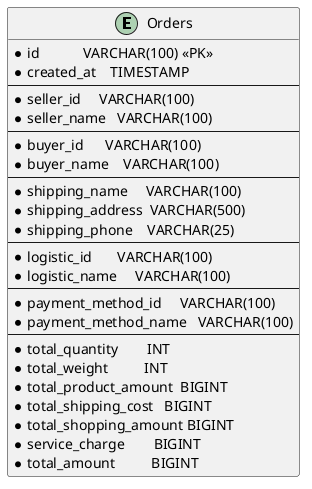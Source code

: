 @startuml tokopedia-order-history

entity Orders{
    * id            VARCHAR(100) <<PK>>
    * created_at    TIMESTAMP
    --
    * seller_id     VARCHAR(100)
    * seller_name   VARCHAR(100)
    --
    * buyer_id      VARCHAR(100)
    * buyer_name    VARCHAR(100)
    --
    * shipping_name     VARCHAR(100)
    * shipping_address  VARCHAR(500)
    * shipping_phone    VARCHAR(25)
    --
    * logistic_id       VARCHAR(100)
    * logistic_name     VARCHAR(100)
    --
    * payment_method_id     VARCHAR(100)
    * payment_method_name   VARCHAR(100)
    --
    * total_quantity        INT
    * total_weight          INT
    * total_product_amount  BIGINT
    * total_shipping_cost   BIGINT
    * total_shopping_amount BIGINT
    * service_charge        BIGINT
    * total_amount          BIGINT
}

@enduml